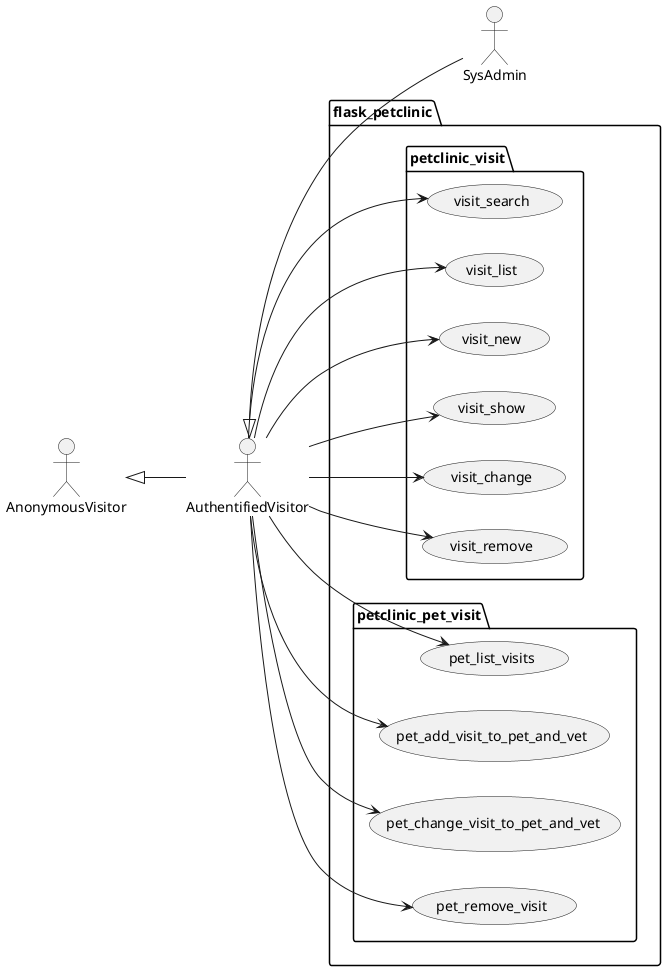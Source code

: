 @startuml
left to right direction

actor AnonymousVisitor as av
actor AuthentifiedVisitor as au
actor SysAdmin as sa

av <|-- au
au <|-- sa

package flask_petclinic {

    package petclinic_visit {

        usecase visit_search as uc7000
        usecase visit_list as uc7001
        usecase visit_new as uc7002
        usecase visit_show as uc7003
        usecase visit_change as uc7004
        usecase visit_remove as uc7005

        au --> uc7000
        au --> uc7001
        au --> uc7002
        au --> uc7003
        au --> uc7004
        au --> uc7005

    }

    package petclinic_pet_visit {

        usecase pet_list_visits as uc7020
        usecase pet_add_visit_to_pet_and_vet as uc7021
        usecase pet_change_visit_to_pet_and_vet as uc7022
        usecase pet_remove_visit as uc7023

        au --> uc7020
        au --> uc7021
        au --> uc7022
        au --> uc7023
    }

}
@enduml
